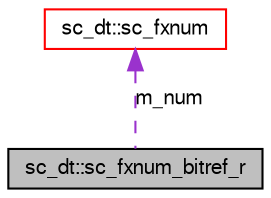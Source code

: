 digraph G
{
  edge [fontname="FreeSans",fontsize="10",labelfontname="FreeSans",labelfontsize="10"];
  node [fontname="FreeSans",fontsize="10",shape=record];
  Node1 [label="sc_dt::sc_fxnum_bitref_r",height=0.2,width=0.4,color="black", fillcolor="grey75", style="filled" fontcolor="black"];
  Node2 -> Node1 [dir=back,color="darkorchid3",fontsize="10",style="dashed",label="m_num",fontname="FreeSans"];
  Node2 [label="sc_dt::sc_fxnum",height=0.2,width=0.4,color="red", fillcolor="white", style="filled",URL="$a00075.html"];
}
